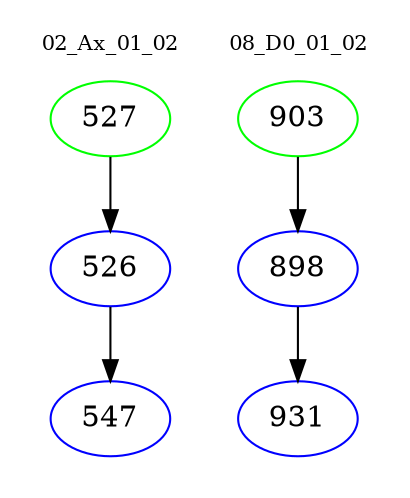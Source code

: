 digraph{
subgraph cluster_0 {
color = white
label = "02_Ax_01_02";
fontsize=10;
T0_527 [label="527", color="green"]
T0_527 -> T0_526 [color="black"]
T0_526 [label="526", color="blue"]
T0_526 -> T0_547 [color="black"]
T0_547 [label="547", color="blue"]
}
subgraph cluster_1 {
color = white
label = "08_D0_01_02";
fontsize=10;
T1_903 [label="903", color="green"]
T1_903 -> T1_898 [color="black"]
T1_898 [label="898", color="blue"]
T1_898 -> T1_931 [color="black"]
T1_931 [label="931", color="blue"]
}
}
